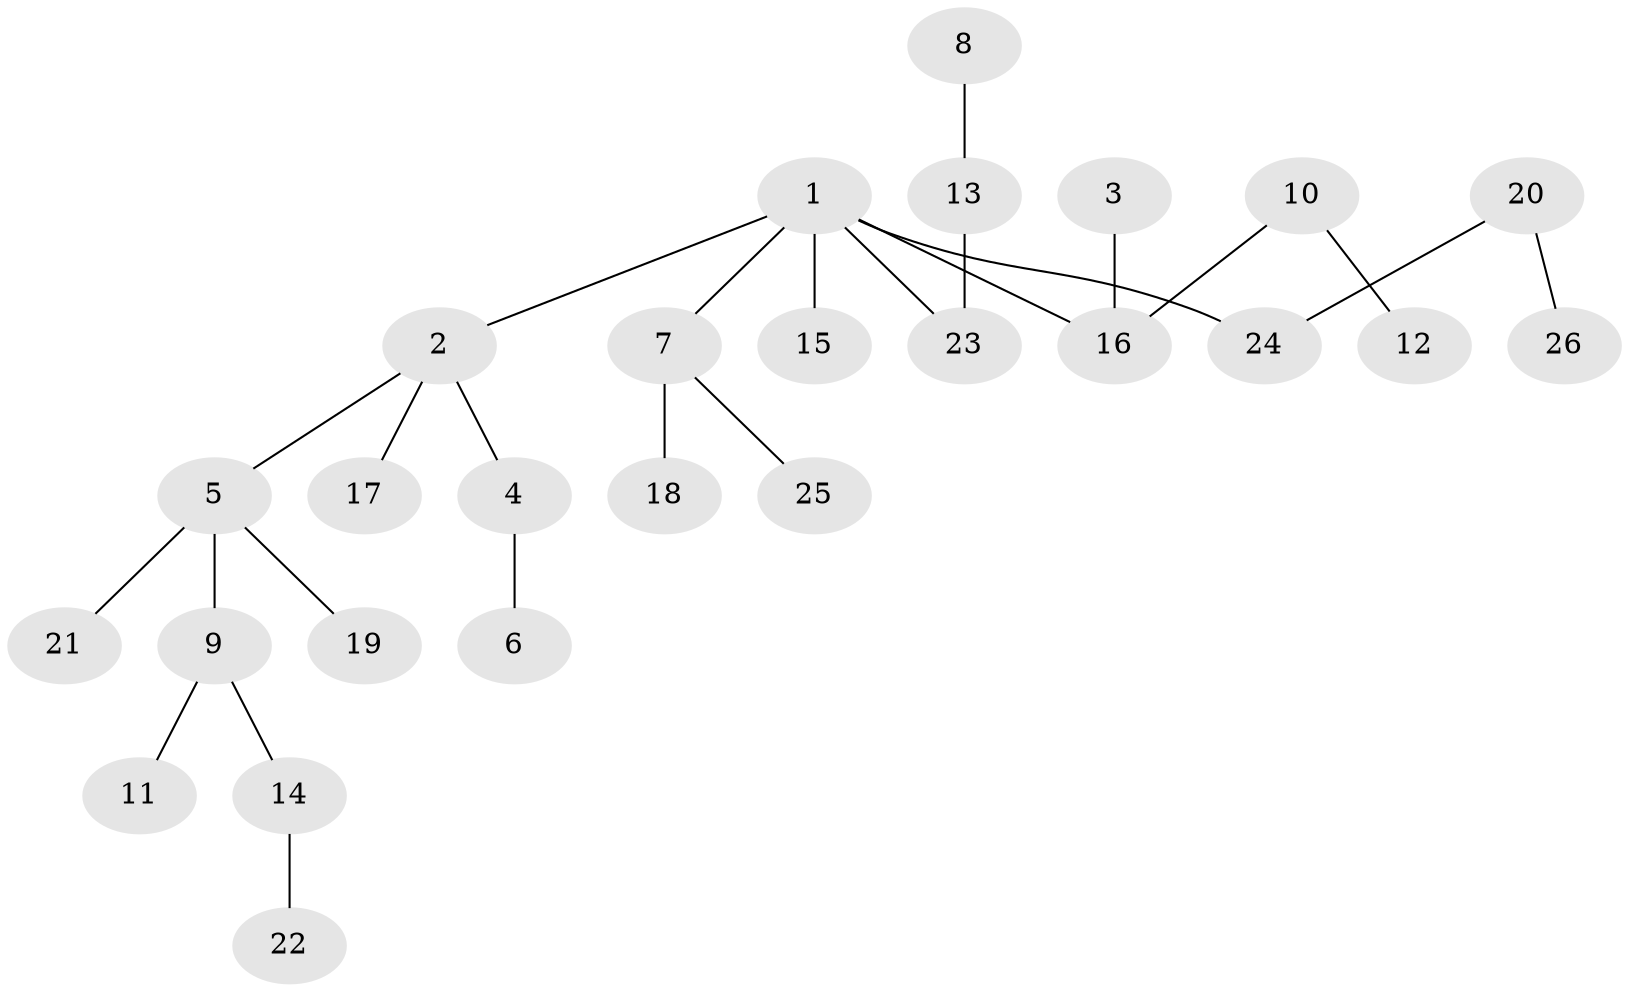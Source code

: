 // original degree distribution, {5: 0.057692307692307696, 3: 0.15384615384615385, 1: 0.5576923076923077, 4: 0.09615384615384616, 2: 0.1346153846153846}
// Generated by graph-tools (version 1.1) at 2025/02/03/09/25 03:02:16]
// undirected, 26 vertices, 25 edges
graph export_dot {
graph [start="1"]
  node [color=gray90,style=filled];
  1;
  2;
  3;
  4;
  5;
  6;
  7;
  8;
  9;
  10;
  11;
  12;
  13;
  14;
  15;
  16;
  17;
  18;
  19;
  20;
  21;
  22;
  23;
  24;
  25;
  26;
  1 -- 2 [weight=1.0];
  1 -- 7 [weight=1.0];
  1 -- 15 [weight=1.0];
  1 -- 16 [weight=1.0];
  1 -- 23 [weight=1.0];
  1 -- 24 [weight=1.0];
  2 -- 4 [weight=1.0];
  2 -- 5 [weight=1.0];
  2 -- 17 [weight=1.0];
  3 -- 16 [weight=1.0];
  4 -- 6 [weight=1.0];
  5 -- 9 [weight=1.0];
  5 -- 19 [weight=1.0];
  5 -- 21 [weight=1.0];
  7 -- 18 [weight=1.0];
  7 -- 25 [weight=1.0];
  8 -- 13 [weight=1.0];
  9 -- 11 [weight=1.0];
  9 -- 14 [weight=1.0];
  10 -- 12 [weight=1.0];
  10 -- 16 [weight=1.0];
  13 -- 23 [weight=1.0];
  14 -- 22 [weight=1.0];
  20 -- 24 [weight=1.0];
  20 -- 26 [weight=1.0];
}
